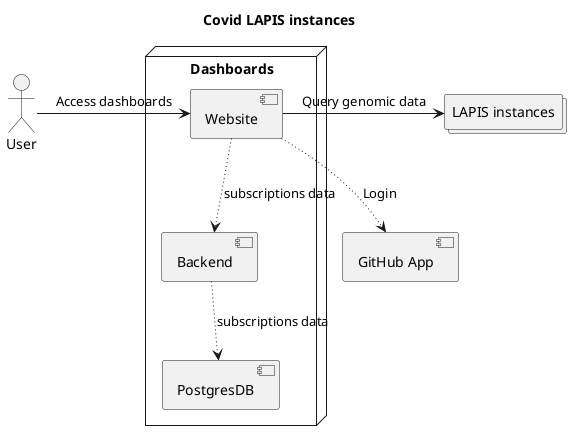 @startuml
title "Covid LAPIS instances"

actor User as user

node "Dashboards" {
    component Website as website
    component Backend as backend
    component PostgresDB as db
}

collections "LAPIS instances" as lapis
component "GitHub App" as gh

user -> website : "Access dashboards"
website ~~> backend : "subscriptions data"
backend ~~> db : "subscriptions data"
website -r-> lapis : "Query genomic data"
website ~~> gh : "Login"

@enduml
